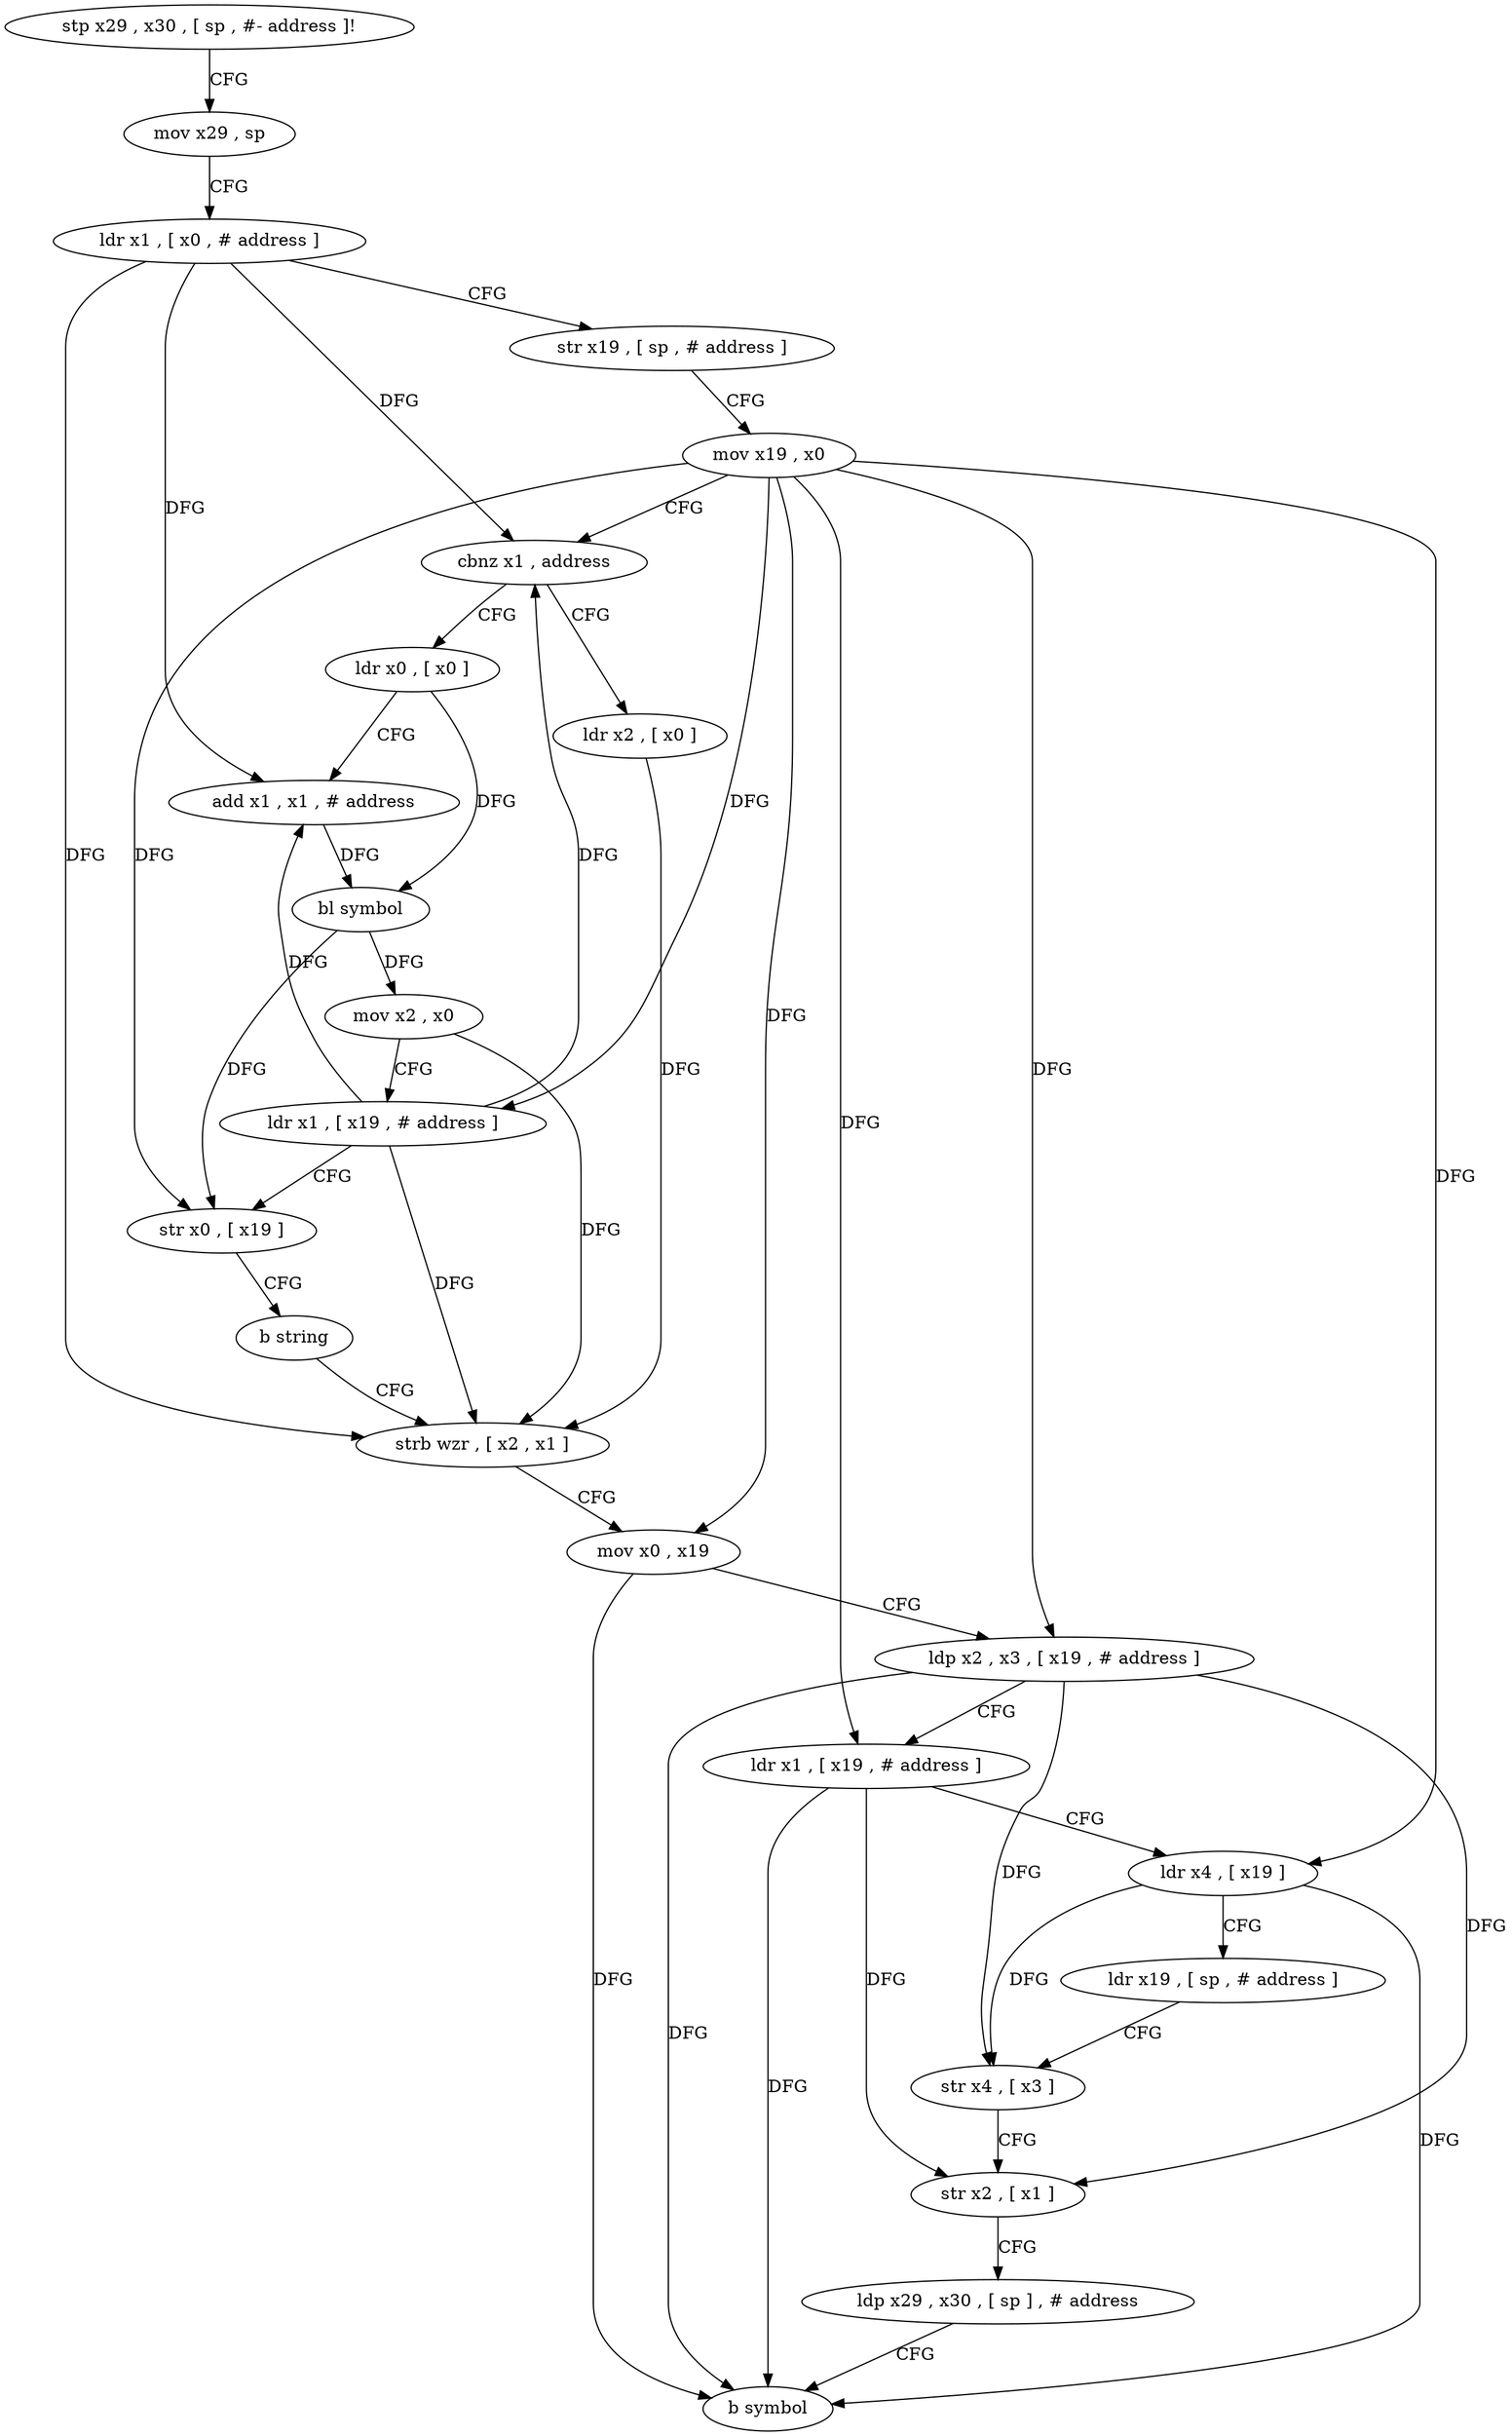 digraph "func" {
"146224" [label = "stp x29 , x30 , [ sp , #- address ]!" ]
"146228" [label = "mov x29 , sp" ]
"146232" [label = "ldr x1 , [ x0 , # address ]" ]
"146236" [label = "str x19 , [ sp , # address ]" ]
"146240" [label = "mov x19 , x0" ]
"146244" [label = "cbnz x1 , address" ]
"146296" [label = "ldr x0 , [ x0 ]" ]
"146248" [label = "ldr x2 , [ x0 ]" ]
"146300" [label = "add x1 , x1 , # address" ]
"146304" [label = "bl symbol" ]
"146308" [label = "mov x2 , x0" ]
"146312" [label = "ldr x1 , [ x19 , # address ]" ]
"146316" [label = "str x0 , [ x19 ]" ]
"146320" [label = "b string" ]
"146252" [label = "strb wzr , [ x2 , x1 ]" ]
"146256" [label = "mov x0 , x19" ]
"146260" [label = "ldp x2 , x3 , [ x19 , # address ]" ]
"146264" [label = "ldr x1 , [ x19 , # address ]" ]
"146268" [label = "ldr x4 , [ x19 ]" ]
"146272" [label = "ldr x19 , [ sp , # address ]" ]
"146276" [label = "str x4 , [ x3 ]" ]
"146280" [label = "str x2 , [ x1 ]" ]
"146284" [label = "ldp x29 , x30 , [ sp ] , # address" ]
"146288" [label = "b symbol" ]
"146224" -> "146228" [ label = "CFG" ]
"146228" -> "146232" [ label = "CFG" ]
"146232" -> "146236" [ label = "CFG" ]
"146232" -> "146244" [ label = "DFG" ]
"146232" -> "146300" [ label = "DFG" ]
"146232" -> "146252" [ label = "DFG" ]
"146236" -> "146240" [ label = "CFG" ]
"146240" -> "146244" [ label = "CFG" ]
"146240" -> "146312" [ label = "DFG" ]
"146240" -> "146316" [ label = "DFG" ]
"146240" -> "146256" [ label = "DFG" ]
"146240" -> "146260" [ label = "DFG" ]
"146240" -> "146264" [ label = "DFG" ]
"146240" -> "146268" [ label = "DFG" ]
"146244" -> "146296" [ label = "CFG" ]
"146244" -> "146248" [ label = "CFG" ]
"146296" -> "146300" [ label = "CFG" ]
"146296" -> "146304" [ label = "DFG" ]
"146248" -> "146252" [ label = "DFG" ]
"146300" -> "146304" [ label = "DFG" ]
"146304" -> "146308" [ label = "DFG" ]
"146304" -> "146316" [ label = "DFG" ]
"146308" -> "146312" [ label = "CFG" ]
"146308" -> "146252" [ label = "DFG" ]
"146312" -> "146316" [ label = "CFG" ]
"146312" -> "146244" [ label = "DFG" ]
"146312" -> "146300" [ label = "DFG" ]
"146312" -> "146252" [ label = "DFG" ]
"146316" -> "146320" [ label = "CFG" ]
"146320" -> "146252" [ label = "CFG" ]
"146252" -> "146256" [ label = "CFG" ]
"146256" -> "146260" [ label = "CFG" ]
"146256" -> "146288" [ label = "DFG" ]
"146260" -> "146264" [ label = "CFG" ]
"146260" -> "146280" [ label = "DFG" ]
"146260" -> "146288" [ label = "DFG" ]
"146260" -> "146276" [ label = "DFG" ]
"146264" -> "146268" [ label = "CFG" ]
"146264" -> "146280" [ label = "DFG" ]
"146264" -> "146288" [ label = "DFG" ]
"146268" -> "146272" [ label = "CFG" ]
"146268" -> "146276" [ label = "DFG" ]
"146268" -> "146288" [ label = "DFG" ]
"146272" -> "146276" [ label = "CFG" ]
"146276" -> "146280" [ label = "CFG" ]
"146280" -> "146284" [ label = "CFG" ]
"146284" -> "146288" [ label = "CFG" ]
}
